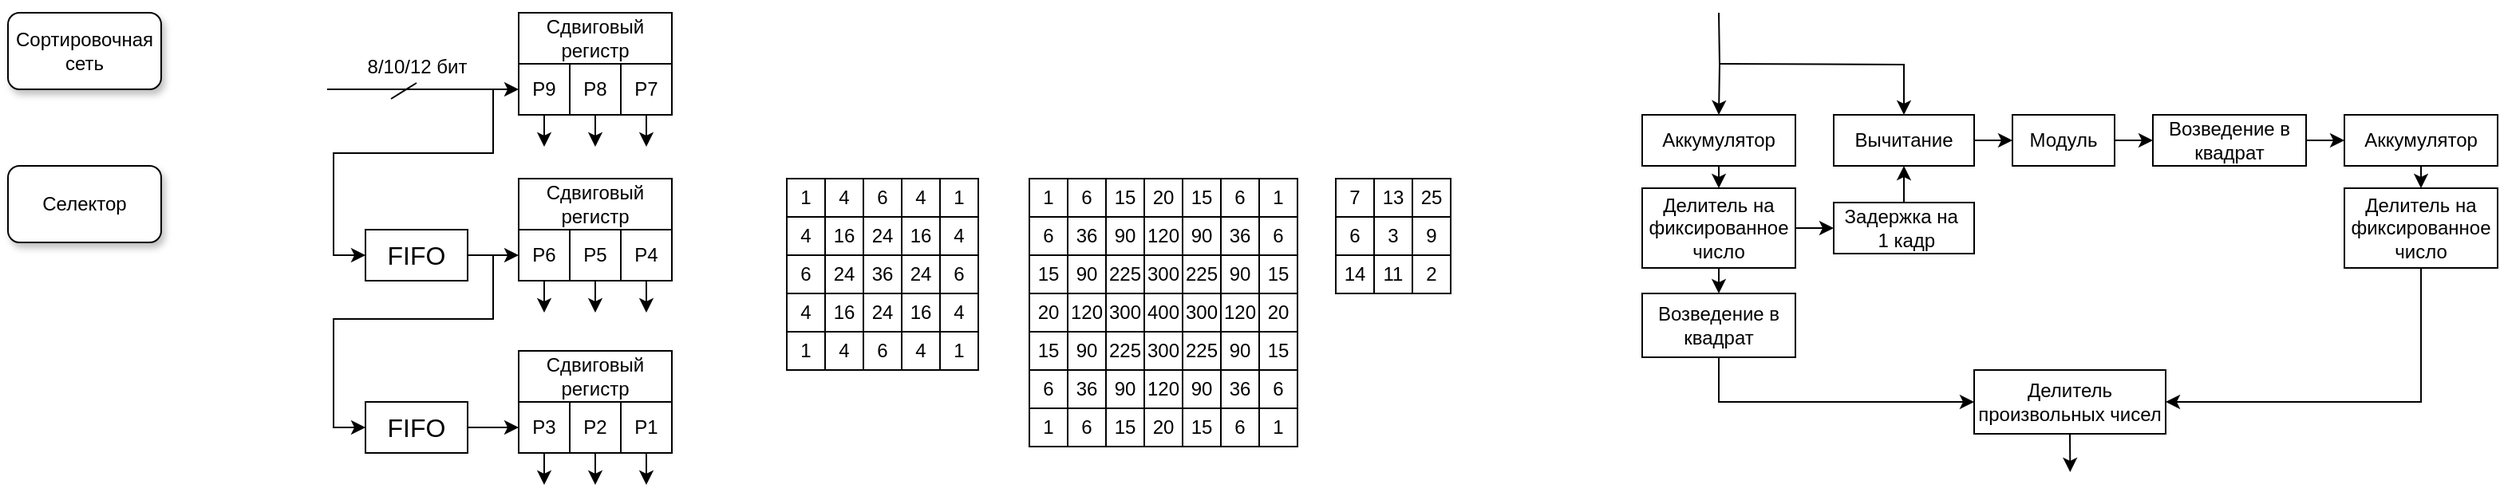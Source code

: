 <mxfile version="14.7.6" type="device"><diagram id="5LzkS3XgTrH0FOKpaSBf" name="Page-1"><mxGraphModel dx="73" dy="153" grid="1" gridSize="8" guides="1" tooltips="1" connect="1" arrows="1" fold="1" page="1" pageScale="1" pageWidth="850" pageHeight="1100" math="0" shadow="0"><root><mxCell id="0"/><mxCell id="1" parent="0"/><mxCell id="piBBWYGnSaXGN87quLX2-25" style="edgeStyle=orthogonalEdgeStyle;rounded=0;orthogonalLoop=1;jettySize=auto;html=1;exitX=1;exitY=0.5;exitDx=0;exitDy=0;entryX=0;entryY=0.5;entryDx=0;entryDy=0;" edge="1" parent="1" source="piBBWYGnSaXGN87quLX2-1" target="piBBWYGnSaXGN87quLX2-32"><mxGeometry relative="1" as="geometry"><mxPoint x="320" y="220" as="targetPoint"/></mxGeometry></mxCell><mxCell id="piBBWYGnSaXGN87quLX2-48" style="edgeStyle=orthogonalEdgeStyle;rounded=0;orthogonalLoop=1;jettySize=auto;html=1;exitX=0;exitY=0.5;exitDx=0;exitDy=0;endArrow=classic;endFill=1;entryX=0;entryY=0.5;entryDx=0;entryDy=0;" edge="1" parent="1" target="piBBWYGnSaXGN87quLX2-1"><mxGeometry relative="1" as="geometry"><mxPoint x="368" y="112" as="sourcePoint"/><Array as="points"><mxPoint x="368" y="152"/><mxPoint x="268" y="152"/><mxPoint x="268" y="216"/></Array></mxGeometry></mxCell><mxCell id="piBBWYGnSaXGN87quLX2-1" value="&lt;font style=&quot;font-size: 16px&quot;&gt;FIFO&lt;/font&gt;" style="whiteSpace=wrap;html=1;" vertex="1" parent="1"><mxGeometry x="288" y="200" width="64" height="32" as="geometry"/></mxCell><mxCell id="piBBWYGnSaXGN87quLX2-11" value="Сдвиговый регистр" style="whiteSpace=wrap;html=1;" vertex="1" parent="1"><mxGeometry x="384" y="64" width="96" height="32" as="geometry"/></mxCell><mxCell id="piBBWYGnSaXGN87quLX2-15" style="edgeStyle=orthogonalEdgeStyle;rounded=0;orthogonalLoop=1;jettySize=auto;html=1;exitX=0.5;exitY=1;exitDx=0;exitDy=0;" edge="1" parent="1" source="piBBWYGnSaXGN87quLX2-12"><mxGeometry relative="1" as="geometry"><mxPoint x="400" y="148" as="targetPoint"/></mxGeometry></mxCell><mxCell id="piBBWYGnSaXGN87quLX2-26" style="edgeStyle=orthogonalEdgeStyle;rounded=0;orthogonalLoop=1;jettySize=auto;html=1;entryX=0;entryY=0.5;entryDx=0;entryDy=0;" edge="1" parent="1" target="piBBWYGnSaXGN87quLX2-12"><mxGeometry relative="1" as="geometry"><mxPoint x="264" y="112" as="sourcePoint"/><Array as="points"><mxPoint x="272" y="112"/><mxPoint x="272" y="112"/></Array></mxGeometry></mxCell><mxCell id="piBBWYGnSaXGN87quLX2-12" value="P9" style="whiteSpace=wrap;html=1;" vertex="1" parent="1"><mxGeometry x="384" y="96" width="32" height="32" as="geometry"/></mxCell><mxCell id="piBBWYGnSaXGN87quLX2-16" style="edgeStyle=orthogonalEdgeStyle;rounded=0;orthogonalLoop=1;jettySize=auto;html=1;exitX=0.5;exitY=1;exitDx=0;exitDy=0;" edge="1" parent="1" source="piBBWYGnSaXGN87quLX2-13"><mxGeometry relative="1" as="geometry"><mxPoint x="432" y="148" as="targetPoint"/></mxGeometry></mxCell><mxCell id="piBBWYGnSaXGN87quLX2-13" value="P8" style="whiteSpace=wrap;html=1;" vertex="1" parent="1"><mxGeometry x="416" y="96" width="32" height="32" as="geometry"/></mxCell><mxCell id="piBBWYGnSaXGN87quLX2-17" style="edgeStyle=orthogonalEdgeStyle;rounded=0;orthogonalLoop=1;jettySize=auto;html=1;exitX=0.5;exitY=1;exitDx=0;exitDy=0;" edge="1" parent="1" source="piBBWYGnSaXGN87quLX2-14"><mxGeometry relative="1" as="geometry"><mxPoint x="464" y="148" as="targetPoint"/></mxGeometry></mxCell><mxCell id="piBBWYGnSaXGN87quLX2-14" value="P7" style="whiteSpace=wrap;html=1;" vertex="1" parent="1"><mxGeometry x="448" y="96" width="32" height="32" as="geometry"/></mxCell><mxCell id="piBBWYGnSaXGN87quLX2-29" value="8/10/12 бит" style="text;html=1;align=center;verticalAlign=middle;resizable=0;points=[];autosize=1;strokeColor=none;" vertex="1" parent="1"><mxGeometry x="280" y="88" width="80" height="20" as="geometry"/></mxCell><mxCell id="piBBWYGnSaXGN87quLX2-30" value="Сдвиговый регистр" style="whiteSpace=wrap;html=1;" vertex="1" parent="1"><mxGeometry x="384" y="168" width="96" height="32" as="geometry"/></mxCell><mxCell id="piBBWYGnSaXGN87quLX2-31" style="edgeStyle=orthogonalEdgeStyle;rounded=0;orthogonalLoop=1;jettySize=auto;html=1;exitX=0.5;exitY=1;exitDx=0;exitDy=0;" edge="1" parent="1" source="piBBWYGnSaXGN87quLX2-32"><mxGeometry relative="1" as="geometry"><mxPoint x="400" y="252.0" as="targetPoint"/></mxGeometry></mxCell><mxCell id="piBBWYGnSaXGN87quLX2-32" value="P6" style="whiteSpace=wrap;html=1;" vertex="1" parent="1"><mxGeometry x="384" y="200" width="32" height="32" as="geometry"/></mxCell><mxCell id="piBBWYGnSaXGN87quLX2-33" style="edgeStyle=orthogonalEdgeStyle;rounded=0;orthogonalLoop=1;jettySize=auto;html=1;exitX=0.5;exitY=1;exitDx=0;exitDy=0;" edge="1" parent="1" source="piBBWYGnSaXGN87quLX2-34"><mxGeometry relative="1" as="geometry"><mxPoint x="432" y="252.0" as="targetPoint"/></mxGeometry></mxCell><mxCell id="piBBWYGnSaXGN87quLX2-34" value="P5" style="whiteSpace=wrap;html=1;" vertex="1" parent="1"><mxGeometry x="416" y="200" width="32" height="32" as="geometry"/></mxCell><mxCell id="piBBWYGnSaXGN87quLX2-35" style="edgeStyle=orthogonalEdgeStyle;rounded=0;orthogonalLoop=1;jettySize=auto;html=1;exitX=0.5;exitY=1;exitDx=0;exitDy=0;" edge="1" parent="1" source="piBBWYGnSaXGN87quLX2-36"><mxGeometry relative="1" as="geometry"><mxPoint x="464" y="252.0" as="targetPoint"/></mxGeometry></mxCell><mxCell id="piBBWYGnSaXGN87quLX2-36" value="P4" style="whiteSpace=wrap;html=1;" vertex="1" parent="1"><mxGeometry x="448" y="200" width="32" height="32" as="geometry"/></mxCell><mxCell id="piBBWYGnSaXGN87quLX2-37" value="Сдвиговый регистр" style="whiteSpace=wrap;html=1;" vertex="1" parent="1"><mxGeometry x="384" y="276" width="96" height="32" as="geometry"/></mxCell><mxCell id="piBBWYGnSaXGN87quLX2-38" style="edgeStyle=orthogonalEdgeStyle;rounded=0;orthogonalLoop=1;jettySize=auto;html=1;exitX=0.5;exitY=1;exitDx=0;exitDy=0;" edge="1" parent="1" source="piBBWYGnSaXGN87quLX2-39"><mxGeometry relative="1" as="geometry"><mxPoint x="400" y="360.0" as="targetPoint"/></mxGeometry></mxCell><mxCell id="piBBWYGnSaXGN87quLX2-39" value="P3" style="whiteSpace=wrap;html=1;" vertex="1" parent="1"><mxGeometry x="384" y="308" width="32" height="32" as="geometry"/></mxCell><mxCell id="piBBWYGnSaXGN87quLX2-40" style="edgeStyle=orthogonalEdgeStyle;rounded=0;orthogonalLoop=1;jettySize=auto;html=1;exitX=0.5;exitY=1;exitDx=0;exitDy=0;" edge="1" parent="1" source="piBBWYGnSaXGN87quLX2-41"><mxGeometry relative="1" as="geometry"><mxPoint x="432" y="360.0" as="targetPoint"/></mxGeometry></mxCell><mxCell id="piBBWYGnSaXGN87quLX2-41" value="P2" style="whiteSpace=wrap;html=1;" vertex="1" parent="1"><mxGeometry x="416" y="308" width="32" height="32" as="geometry"/></mxCell><mxCell id="piBBWYGnSaXGN87quLX2-42" style="edgeStyle=orthogonalEdgeStyle;rounded=0;orthogonalLoop=1;jettySize=auto;html=1;exitX=0.5;exitY=1;exitDx=0;exitDy=0;" edge="1" parent="1" source="piBBWYGnSaXGN87quLX2-43"><mxGeometry relative="1" as="geometry"><mxPoint x="464" y="360.0" as="targetPoint"/></mxGeometry></mxCell><mxCell id="piBBWYGnSaXGN87quLX2-43" value="P1" style="whiteSpace=wrap;html=1;" vertex="1" parent="1"><mxGeometry x="448" y="308" width="32" height="32" as="geometry"/></mxCell><mxCell id="piBBWYGnSaXGN87quLX2-46" style="edgeStyle=orthogonalEdgeStyle;rounded=0;orthogonalLoop=1;jettySize=auto;html=1;exitX=1;exitY=0.5;exitDx=0;exitDy=0;entryX=0;entryY=0.5;entryDx=0;entryDy=0;endArrow=classic;endFill=1;" edge="1" parent="1" source="piBBWYGnSaXGN87quLX2-44" target="piBBWYGnSaXGN87quLX2-39"><mxGeometry relative="1" as="geometry"/></mxCell><mxCell id="piBBWYGnSaXGN87quLX2-47" style="edgeStyle=orthogonalEdgeStyle;rounded=0;orthogonalLoop=1;jettySize=auto;html=1;exitX=0;exitY=0.5;exitDx=0;exitDy=0;endArrow=classic;endFill=1;entryX=0;entryY=0.5;entryDx=0;entryDy=0;" edge="1" parent="1" target="piBBWYGnSaXGN87quLX2-44"><mxGeometry relative="1" as="geometry"><mxPoint x="368" y="216" as="sourcePoint"/><Array as="points"><mxPoint x="368" y="256"/><mxPoint x="268" y="256"/><mxPoint x="268" y="324"/></Array></mxGeometry></mxCell><mxCell id="piBBWYGnSaXGN87quLX2-44" value="&lt;font style=&quot;font-size: 16px&quot;&gt;FIFO&lt;/font&gt;" style="whiteSpace=wrap;html=1;" vertex="1" parent="1"><mxGeometry x="288" y="308" width="64" height="32" as="geometry"/></mxCell><mxCell id="piBBWYGnSaXGN87quLX2-49" value="" style="endArrow=none;html=1;" edge="1" parent="1"><mxGeometry width="50" height="50" relative="1" as="geometry"><mxPoint x="304" y="118" as="sourcePoint"/><mxPoint x="320" y="108" as="targetPoint"/></mxGeometry></mxCell><mxCell id="piBBWYGnSaXGN87quLX2-50" value="Сортировочная&lt;br&gt;сеть" style="whiteSpace=wrap;html=1;rounded=1;shadow=1;" vertex="1" parent="1"><mxGeometry x="64" y="64" width="96" height="48" as="geometry"/></mxCell><mxCell id="piBBWYGnSaXGN87quLX2-51" value="Селектор" style="whiteSpace=wrap;html=1;rounded=1;shadow=1;" vertex="1" parent="1"><mxGeometry x="64" y="160" width="96" height="48" as="geometry"/></mxCell><mxCell id="piBBWYGnSaXGN87quLX2-52" value="1" style="whiteSpace=wrap;html=1;rounded=0;shadow=0;" vertex="1" parent="1"><mxGeometry x="552" y="168" width="24" height="24" as="geometry"/></mxCell><mxCell id="piBBWYGnSaXGN87quLX2-53" value="4" style="whiteSpace=wrap;html=1;rounded=0;shadow=0;" vertex="1" parent="1"><mxGeometry x="576" y="168" width="24" height="24" as="geometry"/></mxCell><mxCell id="piBBWYGnSaXGN87quLX2-54" value="6" style="whiteSpace=wrap;html=1;rounded=0;shadow=0;" vertex="1" parent="1"><mxGeometry x="600" y="168" width="24" height="24" as="geometry"/></mxCell><mxCell id="piBBWYGnSaXGN87quLX2-55" value="4" style="whiteSpace=wrap;html=1;rounded=0;shadow=0;" vertex="1" parent="1"><mxGeometry x="624" y="168" width="24" height="24" as="geometry"/></mxCell><mxCell id="piBBWYGnSaXGN87quLX2-56" value="1" style="whiteSpace=wrap;html=1;rounded=0;shadow=0;" vertex="1" parent="1"><mxGeometry x="648" y="168" width="24" height="24" as="geometry"/></mxCell><mxCell id="piBBWYGnSaXGN87quLX2-57" value="4" style="whiteSpace=wrap;html=1;rounded=0;shadow=0;" vertex="1" parent="1"><mxGeometry x="552" y="192" width="24" height="24" as="geometry"/></mxCell><mxCell id="piBBWYGnSaXGN87quLX2-58" value="16" style="whiteSpace=wrap;html=1;rounded=0;shadow=0;" vertex="1" parent="1"><mxGeometry x="576" y="192" width="24" height="24" as="geometry"/></mxCell><mxCell id="piBBWYGnSaXGN87quLX2-59" value="24" style="whiteSpace=wrap;html=1;rounded=0;shadow=0;" vertex="1" parent="1"><mxGeometry x="600" y="192" width="24" height="24" as="geometry"/></mxCell><mxCell id="piBBWYGnSaXGN87quLX2-60" value="16" style="whiteSpace=wrap;html=1;rounded=0;shadow=0;" vertex="1" parent="1"><mxGeometry x="624" y="192" width="24" height="24" as="geometry"/></mxCell><mxCell id="piBBWYGnSaXGN87quLX2-61" value="4" style="whiteSpace=wrap;html=1;rounded=0;shadow=0;" vertex="1" parent="1"><mxGeometry x="648" y="192" width="24" height="24" as="geometry"/></mxCell><mxCell id="piBBWYGnSaXGN87quLX2-62" value="6" style="whiteSpace=wrap;html=1;rounded=0;shadow=0;" vertex="1" parent="1"><mxGeometry x="552" y="216" width="24" height="24" as="geometry"/></mxCell><mxCell id="piBBWYGnSaXGN87quLX2-63" value="24" style="whiteSpace=wrap;html=1;rounded=0;shadow=0;" vertex="1" parent="1"><mxGeometry x="576" y="216" width="24" height="24" as="geometry"/></mxCell><mxCell id="piBBWYGnSaXGN87quLX2-64" value="36" style="whiteSpace=wrap;html=1;rounded=0;shadow=0;" vertex="1" parent="1"><mxGeometry x="600" y="216" width="24" height="24" as="geometry"/></mxCell><mxCell id="piBBWYGnSaXGN87quLX2-65" value="24" style="whiteSpace=wrap;html=1;rounded=0;shadow=0;" vertex="1" parent="1"><mxGeometry x="624" y="216" width="24" height="24" as="geometry"/></mxCell><mxCell id="piBBWYGnSaXGN87quLX2-66" value="6" style="whiteSpace=wrap;html=1;rounded=0;shadow=0;" vertex="1" parent="1"><mxGeometry x="648" y="216" width="24" height="24" as="geometry"/></mxCell><mxCell id="piBBWYGnSaXGN87quLX2-77" value="1" style="whiteSpace=wrap;html=1;rounded=0;shadow=0;" vertex="1" parent="1"><mxGeometry x="704" y="168" width="24" height="24" as="geometry"/></mxCell><mxCell id="piBBWYGnSaXGN87quLX2-78" value="6" style="whiteSpace=wrap;html=1;rounded=0;shadow=0;" vertex="1" parent="1"><mxGeometry x="728" y="168" width="24" height="24" as="geometry"/></mxCell><mxCell id="piBBWYGnSaXGN87quLX2-79" value="15" style="whiteSpace=wrap;html=1;rounded=0;shadow=0;" vertex="1" parent="1"><mxGeometry x="752" y="168" width="24" height="24" as="geometry"/></mxCell><mxCell id="piBBWYGnSaXGN87quLX2-80" value="20" style="whiteSpace=wrap;html=1;rounded=0;shadow=0;" vertex="1" parent="1"><mxGeometry x="776" y="168" width="24" height="24" as="geometry"/></mxCell><mxCell id="piBBWYGnSaXGN87quLX2-81" value="15" style="whiteSpace=wrap;html=1;rounded=0;shadow=0;" vertex="1" parent="1"><mxGeometry x="800" y="168" width="24" height="24" as="geometry"/></mxCell><mxCell id="piBBWYGnSaXGN87quLX2-82" value="6" style="whiteSpace=wrap;html=1;rounded=0;shadow=0;" vertex="1" parent="1"><mxGeometry x="704" y="192" width="24" height="24" as="geometry"/></mxCell><mxCell id="piBBWYGnSaXGN87quLX2-83" value="36" style="whiteSpace=wrap;html=1;rounded=0;shadow=0;" vertex="1" parent="1"><mxGeometry x="728" y="192" width="24" height="24" as="geometry"/></mxCell><mxCell id="piBBWYGnSaXGN87quLX2-84" value="90" style="whiteSpace=wrap;html=1;rounded=0;shadow=0;" vertex="1" parent="1"><mxGeometry x="752" y="192" width="24" height="24" as="geometry"/></mxCell><mxCell id="piBBWYGnSaXGN87quLX2-85" value="120" style="whiteSpace=wrap;html=1;rounded=0;shadow=0;" vertex="1" parent="1"><mxGeometry x="776" y="192" width="24" height="24" as="geometry"/></mxCell><mxCell id="piBBWYGnSaXGN87quLX2-86" value="90" style="whiteSpace=wrap;html=1;rounded=0;shadow=0;" vertex="1" parent="1"><mxGeometry x="800" y="192" width="24" height="24" as="geometry"/></mxCell><mxCell id="piBBWYGnSaXGN87quLX2-87" value="15" style="whiteSpace=wrap;html=1;rounded=0;shadow=0;" vertex="1" parent="1"><mxGeometry x="704" y="216" width="24" height="24" as="geometry"/></mxCell><mxCell id="piBBWYGnSaXGN87quLX2-88" value="90" style="whiteSpace=wrap;html=1;rounded=0;shadow=0;" vertex="1" parent="1"><mxGeometry x="728" y="216" width="24" height="24" as="geometry"/></mxCell><mxCell id="piBBWYGnSaXGN87quLX2-89" value="225" style="whiteSpace=wrap;html=1;rounded=0;shadow=0;" vertex="1" parent="1"><mxGeometry x="752" y="216" width="24" height="24" as="geometry"/></mxCell><mxCell id="piBBWYGnSaXGN87quLX2-90" value="300" style="whiteSpace=wrap;html=1;rounded=0;shadow=0;" vertex="1" parent="1"><mxGeometry x="776" y="216" width="24" height="24" as="geometry"/></mxCell><mxCell id="piBBWYGnSaXGN87quLX2-91" value="225" style="whiteSpace=wrap;html=1;rounded=0;shadow=0;" vertex="1" parent="1"><mxGeometry x="800" y="216" width="24" height="24" as="geometry"/></mxCell><mxCell id="piBBWYGnSaXGN87quLX2-92" value="20" style="whiteSpace=wrap;html=1;rounded=0;shadow=0;" vertex="1" parent="1"><mxGeometry x="704" y="240" width="24" height="24" as="geometry"/></mxCell><mxCell id="piBBWYGnSaXGN87quLX2-93" value="120" style="whiteSpace=wrap;html=1;rounded=0;shadow=0;" vertex="1" parent="1"><mxGeometry x="728" y="240" width="24" height="24" as="geometry"/></mxCell><mxCell id="piBBWYGnSaXGN87quLX2-94" value="300" style="whiteSpace=wrap;html=1;rounded=0;shadow=0;" vertex="1" parent="1"><mxGeometry x="752" y="240" width="24" height="24" as="geometry"/></mxCell><mxCell id="piBBWYGnSaXGN87quLX2-95" value="400" style="whiteSpace=wrap;html=1;rounded=0;shadow=0;" vertex="1" parent="1"><mxGeometry x="776" y="240" width="24" height="24" as="geometry"/></mxCell><mxCell id="piBBWYGnSaXGN87quLX2-96" value="300" style="whiteSpace=wrap;html=1;rounded=0;shadow=0;" vertex="1" parent="1"><mxGeometry x="800" y="240" width="24" height="24" as="geometry"/></mxCell><mxCell id="piBBWYGnSaXGN87quLX2-102" value="6" style="whiteSpace=wrap;html=1;rounded=0;shadow=0;" vertex="1" parent="1"><mxGeometry x="824" y="168" width="24" height="24" as="geometry"/></mxCell><mxCell id="piBBWYGnSaXGN87quLX2-103" value="1" style="whiteSpace=wrap;html=1;rounded=0;shadow=0;" vertex="1" parent="1"><mxGeometry x="848" y="168" width="24" height="24" as="geometry"/></mxCell><mxCell id="piBBWYGnSaXGN87quLX2-104" value="36" style="whiteSpace=wrap;html=1;rounded=0;shadow=0;" vertex="1" parent="1"><mxGeometry x="824" y="192" width="24" height="24" as="geometry"/></mxCell><mxCell id="piBBWYGnSaXGN87quLX2-105" value="6" style="whiteSpace=wrap;html=1;rounded=0;shadow=0;" vertex="1" parent="1"><mxGeometry x="848" y="192" width="24" height="24" as="geometry"/></mxCell><mxCell id="piBBWYGnSaXGN87quLX2-106" value="90" style="whiteSpace=wrap;html=1;rounded=0;shadow=0;" vertex="1" parent="1"><mxGeometry x="824" y="216" width="24" height="24" as="geometry"/></mxCell><mxCell id="piBBWYGnSaXGN87quLX2-107" value="15" style="whiteSpace=wrap;html=1;rounded=0;shadow=0;" vertex="1" parent="1"><mxGeometry x="848" y="216" width="24" height="24" as="geometry"/></mxCell><mxCell id="piBBWYGnSaXGN87quLX2-108" value="120" style="whiteSpace=wrap;html=1;rounded=0;shadow=0;" vertex="1" parent="1"><mxGeometry x="824" y="240" width="24" height="24" as="geometry"/></mxCell><mxCell id="piBBWYGnSaXGN87quLX2-109" value="20" style="whiteSpace=wrap;html=1;rounded=0;shadow=0;" vertex="1" parent="1"><mxGeometry x="848" y="240" width="24" height="24" as="geometry"/></mxCell><mxCell id="piBBWYGnSaXGN87quLX2-127" value="1" style="whiteSpace=wrap;html=1;rounded=0;shadow=0;" vertex="1" parent="1"><mxGeometry x="552" y="264" width="24" height="24" as="geometry"/></mxCell><mxCell id="piBBWYGnSaXGN87quLX2-128" value="4" style="whiteSpace=wrap;html=1;rounded=0;shadow=0;" vertex="1" parent="1"><mxGeometry x="576" y="264" width="24" height="24" as="geometry"/></mxCell><mxCell id="piBBWYGnSaXGN87quLX2-129" value="6" style="whiteSpace=wrap;html=1;rounded=0;shadow=0;" vertex="1" parent="1"><mxGeometry x="600" y="264" width="24" height="24" as="geometry"/></mxCell><mxCell id="piBBWYGnSaXGN87quLX2-130" value="4" style="whiteSpace=wrap;html=1;rounded=0;shadow=0;" vertex="1" parent="1"><mxGeometry x="624" y="264" width="24" height="24" as="geometry"/></mxCell><mxCell id="piBBWYGnSaXGN87quLX2-131" value="1" style="whiteSpace=wrap;html=1;rounded=0;shadow=0;" vertex="1" parent="1"><mxGeometry x="648" y="264" width="24" height="24" as="geometry"/></mxCell><mxCell id="piBBWYGnSaXGN87quLX2-132" value="4" style="whiteSpace=wrap;html=1;rounded=0;shadow=0;" vertex="1" parent="1"><mxGeometry x="552" y="240" width="24" height="24" as="geometry"/></mxCell><mxCell id="piBBWYGnSaXGN87quLX2-133" value="16" style="whiteSpace=wrap;html=1;rounded=0;shadow=0;" vertex="1" parent="1"><mxGeometry x="576" y="240" width="24" height="24" as="geometry"/></mxCell><mxCell id="piBBWYGnSaXGN87quLX2-134" value="24" style="whiteSpace=wrap;html=1;rounded=0;shadow=0;" vertex="1" parent="1"><mxGeometry x="600" y="240" width="24" height="24" as="geometry"/></mxCell><mxCell id="piBBWYGnSaXGN87quLX2-135" value="16" style="whiteSpace=wrap;html=1;rounded=0;shadow=0;" vertex="1" parent="1"><mxGeometry x="624" y="240" width="24" height="24" as="geometry"/></mxCell><mxCell id="piBBWYGnSaXGN87quLX2-136" value="4" style="whiteSpace=wrap;html=1;rounded=0;shadow=0;" vertex="1" parent="1"><mxGeometry x="648" y="240" width="24" height="24" as="geometry"/></mxCell><mxCell id="piBBWYGnSaXGN87quLX2-137" value="15" style="whiteSpace=wrap;html=1;rounded=0;shadow=0;" vertex="1" parent="1"><mxGeometry x="704" y="264" width="24" height="24" as="geometry"/></mxCell><mxCell id="piBBWYGnSaXGN87quLX2-138" value="90" style="whiteSpace=wrap;html=1;rounded=0;shadow=0;" vertex="1" parent="1"><mxGeometry x="728" y="264" width="24" height="24" as="geometry"/></mxCell><mxCell id="piBBWYGnSaXGN87quLX2-139" value="225" style="whiteSpace=wrap;html=1;rounded=0;shadow=0;" vertex="1" parent="1"><mxGeometry x="752" y="264" width="24" height="24" as="geometry"/></mxCell><mxCell id="piBBWYGnSaXGN87quLX2-140" value="300" style="whiteSpace=wrap;html=1;rounded=0;shadow=0;" vertex="1" parent="1"><mxGeometry x="776" y="264" width="24" height="24" as="geometry"/></mxCell><mxCell id="piBBWYGnSaXGN87quLX2-141" value="225" style="whiteSpace=wrap;html=1;rounded=0;shadow=0;" vertex="1" parent="1"><mxGeometry x="800" y="264" width="24" height="24" as="geometry"/></mxCell><mxCell id="piBBWYGnSaXGN87quLX2-142" value="90" style="whiteSpace=wrap;html=1;rounded=0;shadow=0;" vertex="1" parent="1"><mxGeometry x="824" y="264" width="24" height="24" as="geometry"/></mxCell><mxCell id="piBBWYGnSaXGN87quLX2-143" value="15" style="whiteSpace=wrap;html=1;rounded=0;shadow=0;" vertex="1" parent="1"><mxGeometry x="848" y="264" width="24" height="24" as="geometry"/></mxCell><mxCell id="piBBWYGnSaXGN87quLX2-144" value="6" style="whiteSpace=wrap;html=1;rounded=0;shadow=0;" vertex="1" parent="1"><mxGeometry x="704" y="288" width="24" height="24" as="geometry"/></mxCell><mxCell id="piBBWYGnSaXGN87quLX2-145" value="36" style="whiteSpace=wrap;html=1;rounded=0;shadow=0;" vertex="1" parent="1"><mxGeometry x="728" y="288" width="24" height="24" as="geometry"/></mxCell><mxCell id="piBBWYGnSaXGN87quLX2-146" value="90" style="whiteSpace=wrap;html=1;rounded=0;shadow=0;" vertex="1" parent="1"><mxGeometry x="752" y="288" width="24" height="24" as="geometry"/></mxCell><mxCell id="piBBWYGnSaXGN87quLX2-147" value="120" style="whiteSpace=wrap;html=1;rounded=0;shadow=0;" vertex="1" parent="1"><mxGeometry x="776" y="288" width="24" height="24" as="geometry"/></mxCell><mxCell id="piBBWYGnSaXGN87quLX2-148" value="90" style="whiteSpace=wrap;html=1;rounded=0;shadow=0;" vertex="1" parent="1"><mxGeometry x="800" y="288" width="24" height="24" as="geometry"/></mxCell><mxCell id="piBBWYGnSaXGN87quLX2-149" value="36" style="whiteSpace=wrap;html=1;rounded=0;shadow=0;" vertex="1" parent="1"><mxGeometry x="824" y="288" width="24" height="24" as="geometry"/></mxCell><mxCell id="piBBWYGnSaXGN87quLX2-150" value="6" style="whiteSpace=wrap;html=1;rounded=0;shadow=0;" vertex="1" parent="1"><mxGeometry x="848" y="288" width="24" height="24" as="geometry"/></mxCell><mxCell id="piBBWYGnSaXGN87quLX2-151" value="1" style="whiteSpace=wrap;html=1;rounded=0;shadow=0;" vertex="1" parent="1"><mxGeometry x="704" y="312" width="24" height="24" as="geometry"/></mxCell><mxCell id="piBBWYGnSaXGN87quLX2-152" value="6" style="whiteSpace=wrap;html=1;rounded=0;shadow=0;" vertex="1" parent="1"><mxGeometry x="728" y="312" width="24" height="24" as="geometry"/></mxCell><mxCell id="piBBWYGnSaXGN87quLX2-153" value="15" style="whiteSpace=wrap;html=1;rounded=0;shadow=0;" vertex="1" parent="1"><mxGeometry x="752" y="312" width="24" height="24" as="geometry"/></mxCell><mxCell id="piBBWYGnSaXGN87quLX2-154" value="20" style="whiteSpace=wrap;html=1;rounded=0;shadow=0;" vertex="1" parent="1"><mxGeometry x="776" y="312" width="24" height="24" as="geometry"/></mxCell><mxCell id="piBBWYGnSaXGN87quLX2-155" value="15" style="whiteSpace=wrap;html=1;rounded=0;shadow=0;" vertex="1" parent="1"><mxGeometry x="800" y="312" width="24" height="24" as="geometry"/></mxCell><mxCell id="piBBWYGnSaXGN87quLX2-156" value="6" style="whiteSpace=wrap;html=1;rounded=0;shadow=0;" vertex="1" parent="1"><mxGeometry x="824" y="312" width="24" height="24" as="geometry"/></mxCell><mxCell id="piBBWYGnSaXGN87quLX2-157" value="1" style="whiteSpace=wrap;html=1;rounded=0;shadow=0;" vertex="1" parent="1"><mxGeometry x="848" y="312" width="24" height="24" as="geometry"/></mxCell><mxCell id="piBBWYGnSaXGN87quLX2-158" value="7" style="whiteSpace=wrap;html=1;rounded=0;shadow=0;" vertex="1" parent="1"><mxGeometry x="896" y="168" width="24" height="24" as="geometry"/></mxCell><mxCell id="piBBWYGnSaXGN87quLX2-159" value="13" style="whiteSpace=wrap;html=1;rounded=0;shadow=0;" vertex="1" parent="1"><mxGeometry x="920" y="168" width="24" height="24" as="geometry"/></mxCell><mxCell id="piBBWYGnSaXGN87quLX2-160" value="25" style="whiteSpace=wrap;html=1;rounded=0;shadow=0;" vertex="1" parent="1"><mxGeometry x="944" y="168" width="24" height="24" as="geometry"/></mxCell><mxCell id="piBBWYGnSaXGN87quLX2-161" value="6" style="whiteSpace=wrap;html=1;rounded=0;shadow=0;" vertex="1" parent="1"><mxGeometry x="896" y="192" width="24" height="24" as="geometry"/></mxCell><mxCell id="piBBWYGnSaXGN87quLX2-162" value="3" style="whiteSpace=wrap;html=1;rounded=0;shadow=0;" vertex="1" parent="1"><mxGeometry x="920" y="192" width="24" height="24" as="geometry"/></mxCell><mxCell id="piBBWYGnSaXGN87quLX2-163" value="9" style="whiteSpace=wrap;html=1;rounded=0;shadow=0;" vertex="1" parent="1"><mxGeometry x="944" y="192" width="24" height="24" as="geometry"/></mxCell><mxCell id="piBBWYGnSaXGN87quLX2-164" value="14" style="whiteSpace=wrap;html=1;rounded=0;shadow=0;" vertex="1" parent="1"><mxGeometry x="896" y="216" width="24" height="24" as="geometry"/></mxCell><mxCell id="piBBWYGnSaXGN87quLX2-165" value="11" style="whiteSpace=wrap;html=1;rounded=0;shadow=0;" vertex="1" parent="1"><mxGeometry x="920" y="216" width="24" height="24" as="geometry"/></mxCell><mxCell id="piBBWYGnSaXGN87quLX2-166" value="2" style="whiteSpace=wrap;html=1;rounded=0;shadow=0;" vertex="1" parent="1"><mxGeometry x="944" y="216" width="24" height="24" as="geometry"/></mxCell><mxCell id="piBBWYGnSaXGN87quLX2-176" style="edgeStyle=orthogonalEdgeStyle;rounded=0;orthogonalLoop=1;jettySize=auto;html=1;exitX=0.5;exitY=1;exitDx=0;exitDy=0;entryX=0.5;entryY=0;entryDx=0;entryDy=0;endArrow=classic;endFill=1;" edge="1" parent="1" source="piBBWYGnSaXGN87quLX2-167" target="piBBWYGnSaXGN87quLX2-168"><mxGeometry relative="1" as="geometry"/></mxCell><mxCell id="piBBWYGnSaXGN87quLX2-186" style="edgeStyle=orthogonalEdgeStyle;rounded=0;orthogonalLoop=1;jettySize=auto;html=1;endArrow=classic;endFill=1;entryX=0.5;entryY=0;entryDx=0;entryDy=0;" edge="1" parent="1" target="piBBWYGnSaXGN87quLX2-167"><mxGeometry relative="1" as="geometry"><mxPoint x="1136" y="64" as="sourcePoint"/></mxGeometry></mxCell><mxCell id="piBBWYGnSaXGN87quLX2-167" value="Аккумулятор" style="whiteSpace=wrap;html=1;rounded=0;shadow=0;" vertex="1" parent="1"><mxGeometry x="1088" y="128" width="96" height="32" as="geometry"/></mxCell><mxCell id="piBBWYGnSaXGN87quLX2-177" style="edgeStyle=orthogonalEdgeStyle;rounded=0;orthogonalLoop=1;jettySize=auto;html=1;exitX=0.5;exitY=1;exitDx=0;exitDy=0;entryX=0.5;entryY=0;entryDx=0;entryDy=0;endArrow=classic;endFill=1;" edge="1" parent="1" source="piBBWYGnSaXGN87quLX2-168" target="piBBWYGnSaXGN87quLX2-169"><mxGeometry relative="1" as="geometry"/></mxCell><mxCell id="piBBWYGnSaXGN87quLX2-189" style="edgeStyle=orthogonalEdgeStyle;rounded=0;orthogonalLoop=1;jettySize=auto;html=1;exitX=1;exitY=0.5;exitDx=0;exitDy=0;entryX=0;entryY=0.5;entryDx=0;entryDy=0;endArrow=classic;endFill=1;" edge="1" parent="1" source="piBBWYGnSaXGN87quLX2-168" target="piBBWYGnSaXGN87quLX2-188"><mxGeometry relative="1" as="geometry"/></mxCell><mxCell id="piBBWYGnSaXGN87quLX2-168" value="Делитель на фиксированное число" style="whiteSpace=wrap;html=1;rounded=0;shadow=0;" vertex="1" parent="1"><mxGeometry x="1088" y="174" width="96" height="50" as="geometry"/></mxCell><mxCell id="piBBWYGnSaXGN87quLX2-178" style="edgeStyle=orthogonalEdgeStyle;rounded=0;orthogonalLoop=1;jettySize=auto;html=1;exitX=0.5;exitY=1;exitDx=0;exitDy=0;entryX=0;entryY=0.5;entryDx=0;entryDy=0;endArrow=classic;endFill=1;" edge="1" parent="1" source="piBBWYGnSaXGN87quLX2-169" target="piBBWYGnSaXGN87quLX2-175"><mxGeometry relative="1" as="geometry"/></mxCell><mxCell id="piBBWYGnSaXGN87quLX2-169" value="Возведение в квадрат" style="whiteSpace=wrap;html=1;rounded=0;shadow=0;" vertex="1" parent="1"><mxGeometry x="1088" y="240" width="96" height="40" as="geometry"/></mxCell><mxCell id="piBBWYGnSaXGN87quLX2-181" style="edgeStyle=orthogonalEdgeStyle;rounded=0;orthogonalLoop=1;jettySize=auto;html=1;exitX=1;exitY=0.5;exitDx=0;exitDy=0;entryX=0;entryY=0.5;entryDx=0;entryDy=0;endArrow=classic;endFill=1;" edge="1" parent="1" source="piBBWYGnSaXGN87quLX2-170" target="piBBWYGnSaXGN87quLX2-171"><mxGeometry relative="1" as="geometry"/></mxCell><mxCell id="piBBWYGnSaXGN87quLX2-187" style="edgeStyle=orthogonalEdgeStyle;rounded=0;orthogonalLoop=1;jettySize=auto;html=1;exitX=0.5;exitY=0;exitDx=0;exitDy=0;endArrow=classic;endFill=1;entryX=0.5;entryY=0;entryDx=0;entryDy=0;" edge="1" parent="1" target="piBBWYGnSaXGN87quLX2-170"><mxGeometry relative="1" as="geometry"><mxPoint x="1136" y="96" as="sourcePoint"/></mxGeometry></mxCell><mxCell id="piBBWYGnSaXGN87quLX2-170" value="Вычитание" style="whiteSpace=wrap;html=1;rounded=0;shadow=0;" vertex="1" parent="1"><mxGeometry x="1208" y="128" width="88" height="32" as="geometry"/></mxCell><mxCell id="piBBWYGnSaXGN87quLX2-182" style="edgeStyle=orthogonalEdgeStyle;rounded=0;orthogonalLoop=1;jettySize=auto;html=1;exitX=1;exitY=0.5;exitDx=0;exitDy=0;entryX=0;entryY=0.5;entryDx=0;entryDy=0;endArrow=classic;endFill=1;" edge="1" parent="1" source="piBBWYGnSaXGN87quLX2-171" target="piBBWYGnSaXGN87quLX2-172"><mxGeometry relative="1" as="geometry"/></mxCell><mxCell id="piBBWYGnSaXGN87quLX2-171" value="Модуль" style="whiteSpace=wrap;html=1;rounded=0;shadow=0;" vertex="1" parent="1"><mxGeometry x="1320" y="128" width="64" height="32" as="geometry"/></mxCell><mxCell id="piBBWYGnSaXGN87quLX2-183" style="edgeStyle=orthogonalEdgeStyle;rounded=0;orthogonalLoop=1;jettySize=auto;html=1;exitX=1;exitY=0.5;exitDx=0;exitDy=0;entryX=0;entryY=0.5;entryDx=0;entryDy=0;endArrow=classic;endFill=1;" edge="1" parent="1" source="piBBWYGnSaXGN87quLX2-172" target="piBBWYGnSaXGN87quLX2-173"><mxGeometry relative="1" as="geometry"/></mxCell><mxCell id="piBBWYGnSaXGN87quLX2-172" value="Возведение в квадрат" style="whiteSpace=wrap;html=1;rounded=0;shadow=0;" vertex="1" parent="1"><mxGeometry x="1408" y="128" width="96" height="32" as="geometry"/></mxCell><mxCell id="piBBWYGnSaXGN87quLX2-184" style="edgeStyle=orthogonalEdgeStyle;rounded=0;orthogonalLoop=1;jettySize=auto;html=1;exitX=0.5;exitY=1;exitDx=0;exitDy=0;entryX=0.5;entryY=0;entryDx=0;entryDy=0;endArrow=classic;endFill=1;" edge="1" parent="1" source="piBBWYGnSaXGN87quLX2-173" target="piBBWYGnSaXGN87quLX2-174"><mxGeometry relative="1" as="geometry"/></mxCell><mxCell id="piBBWYGnSaXGN87quLX2-173" value="Аккумулятор" style="whiteSpace=wrap;html=1;rounded=0;shadow=0;" vertex="1" parent="1"><mxGeometry x="1528" y="128" width="96" height="32" as="geometry"/></mxCell><mxCell id="piBBWYGnSaXGN87quLX2-179" style="edgeStyle=orthogonalEdgeStyle;rounded=0;orthogonalLoop=1;jettySize=auto;html=1;exitX=0.5;exitY=1;exitDx=0;exitDy=0;entryX=1;entryY=0.5;entryDx=0;entryDy=0;endArrow=classic;endFill=1;" edge="1" parent="1" source="piBBWYGnSaXGN87quLX2-174" target="piBBWYGnSaXGN87quLX2-175"><mxGeometry relative="1" as="geometry"/></mxCell><mxCell id="piBBWYGnSaXGN87quLX2-174" value="Делитель на фиксированное число" style="whiteSpace=wrap;html=1;rounded=0;shadow=0;" vertex="1" parent="1"><mxGeometry x="1528" y="174" width="96" height="50" as="geometry"/></mxCell><mxCell id="piBBWYGnSaXGN87quLX2-185" style="edgeStyle=orthogonalEdgeStyle;rounded=0;orthogonalLoop=1;jettySize=auto;html=1;exitX=0.5;exitY=1;exitDx=0;exitDy=0;endArrow=classic;endFill=1;" edge="1" parent="1" source="piBBWYGnSaXGN87quLX2-175"><mxGeometry relative="1" as="geometry"><mxPoint x="1356.167" y="352" as="targetPoint"/></mxGeometry></mxCell><mxCell id="piBBWYGnSaXGN87quLX2-175" value="Делитель произвольных чисел" style="whiteSpace=wrap;html=1;rounded=0;shadow=0;" vertex="1" parent="1"><mxGeometry x="1296" y="288" width="120" height="40" as="geometry"/></mxCell><mxCell id="piBBWYGnSaXGN87quLX2-190" style="edgeStyle=orthogonalEdgeStyle;rounded=0;orthogonalLoop=1;jettySize=auto;html=1;exitX=0.5;exitY=0;exitDx=0;exitDy=0;entryX=0.5;entryY=1;entryDx=0;entryDy=0;endArrow=classic;endFill=1;" edge="1" parent="1" source="piBBWYGnSaXGN87quLX2-188" target="piBBWYGnSaXGN87quLX2-170"><mxGeometry relative="1" as="geometry"/></mxCell><mxCell id="piBBWYGnSaXGN87quLX2-188" value="Задержка на&amp;nbsp; &amp;nbsp;1 кадр" style="whiteSpace=wrap;html=1;rounded=0;shadow=0;" vertex="1" parent="1"><mxGeometry x="1208" y="183" width="88" height="32" as="geometry"/></mxCell></root></mxGraphModel></diagram></mxfile>